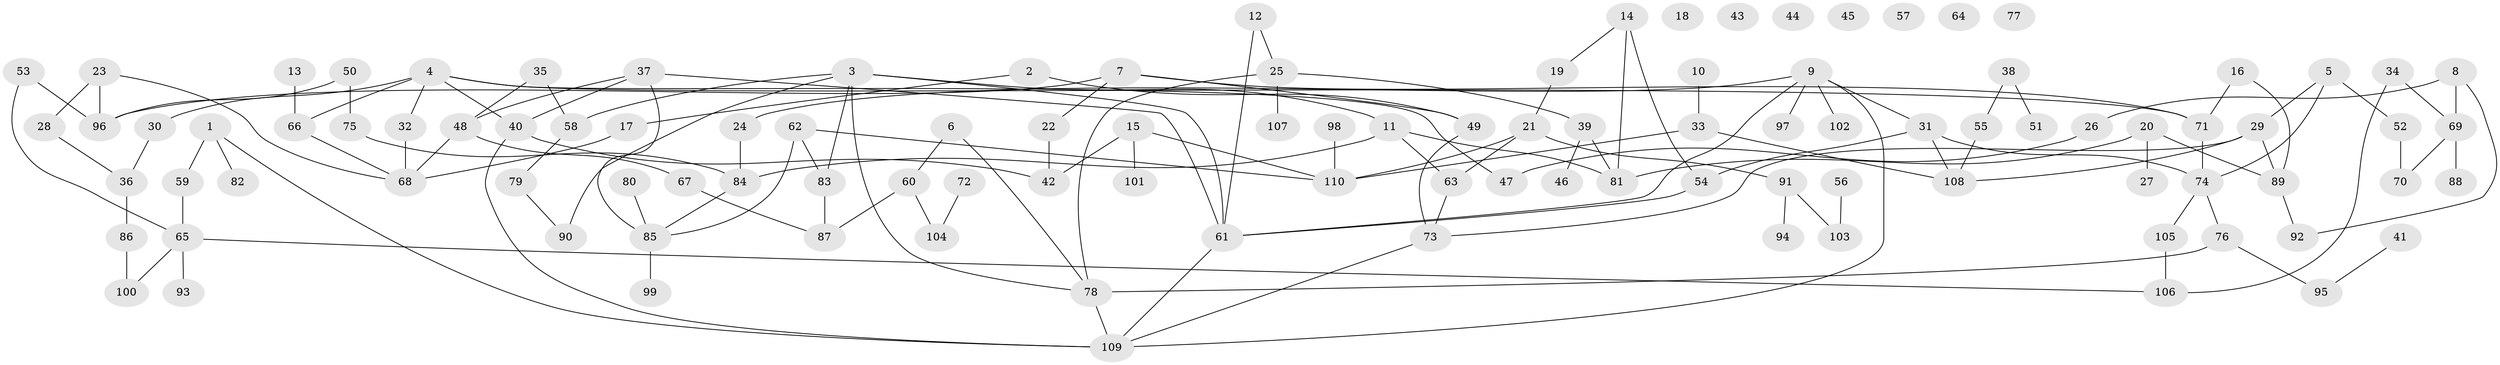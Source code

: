 // Generated by graph-tools (version 1.1) at 2025/49/03/09/25 03:49:08]
// undirected, 110 vertices, 141 edges
graph export_dot {
graph [start="1"]
  node [color=gray90,style=filled];
  1;
  2;
  3;
  4;
  5;
  6;
  7;
  8;
  9;
  10;
  11;
  12;
  13;
  14;
  15;
  16;
  17;
  18;
  19;
  20;
  21;
  22;
  23;
  24;
  25;
  26;
  27;
  28;
  29;
  30;
  31;
  32;
  33;
  34;
  35;
  36;
  37;
  38;
  39;
  40;
  41;
  42;
  43;
  44;
  45;
  46;
  47;
  48;
  49;
  50;
  51;
  52;
  53;
  54;
  55;
  56;
  57;
  58;
  59;
  60;
  61;
  62;
  63;
  64;
  65;
  66;
  67;
  68;
  69;
  70;
  71;
  72;
  73;
  74;
  75;
  76;
  77;
  78;
  79;
  80;
  81;
  82;
  83;
  84;
  85;
  86;
  87;
  88;
  89;
  90;
  91;
  92;
  93;
  94;
  95;
  96;
  97;
  98;
  99;
  100;
  101;
  102;
  103;
  104;
  105;
  106;
  107;
  108;
  109;
  110;
  1 -- 59;
  1 -- 82;
  1 -- 109;
  2 -- 17;
  2 -- 49;
  3 -- 11;
  3 -- 58;
  3 -- 61;
  3 -- 78;
  3 -- 83;
  3 -- 90;
  4 -- 30;
  4 -- 32;
  4 -- 40;
  4 -- 47;
  4 -- 66;
  4 -- 71;
  5 -- 29;
  5 -- 52;
  5 -- 74;
  6 -- 60;
  6 -- 78;
  7 -- 22;
  7 -- 49;
  7 -- 71;
  7 -- 96;
  8 -- 26;
  8 -- 69;
  8 -- 92;
  9 -- 24;
  9 -- 31;
  9 -- 61;
  9 -- 97;
  9 -- 102;
  9 -- 109;
  10 -- 33;
  11 -- 63;
  11 -- 81;
  11 -- 84;
  12 -- 25;
  12 -- 61;
  13 -- 66;
  14 -- 19;
  14 -- 54;
  14 -- 81;
  15 -- 42;
  15 -- 101;
  15 -- 110;
  16 -- 71;
  16 -- 89;
  17 -- 68;
  19 -- 21;
  20 -- 27;
  20 -- 81;
  20 -- 89;
  21 -- 63;
  21 -- 91;
  21 -- 110;
  22 -- 42;
  23 -- 28;
  23 -- 68;
  23 -- 96;
  24 -- 84;
  25 -- 39;
  25 -- 78;
  25 -- 107;
  26 -- 47;
  28 -- 36;
  29 -- 73;
  29 -- 89;
  29 -- 108;
  30 -- 36;
  31 -- 54;
  31 -- 74;
  31 -- 108;
  32 -- 68;
  33 -- 108;
  33 -- 110;
  34 -- 69;
  34 -- 106;
  35 -- 48;
  35 -- 58;
  36 -- 86;
  37 -- 40;
  37 -- 48;
  37 -- 61;
  37 -- 85;
  38 -- 51;
  38 -- 55;
  39 -- 46;
  39 -- 81;
  40 -- 42;
  40 -- 109;
  41 -- 95;
  48 -- 67;
  48 -- 68;
  49 -- 73;
  50 -- 75;
  50 -- 96;
  52 -- 70;
  53 -- 65;
  53 -- 96;
  54 -- 61;
  55 -- 108;
  56 -- 103;
  58 -- 79;
  59 -- 65;
  60 -- 87;
  60 -- 104;
  61 -- 109;
  62 -- 83;
  62 -- 85;
  62 -- 110;
  63 -- 73;
  65 -- 93;
  65 -- 100;
  65 -- 106;
  66 -- 68;
  67 -- 87;
  69 -- 70;
  69 -- 88;
  71 -- 74;
  72 -- 104;
  73 -- 109;
  74 -- 76;
  74 -- 105;
  75 -- 84;
  76 -- 78;
  76 -- 95;
  78 -- 109;
  79 -- 90;
  80 -- 85;
  83 -- 87;
  84 -- 85;
  85 -- 99;
  86 -- 100;
  89 -- 92;
  91 -- 94;
  91 -- 103;
  98 -- 110;
  105 -- 106;
}
